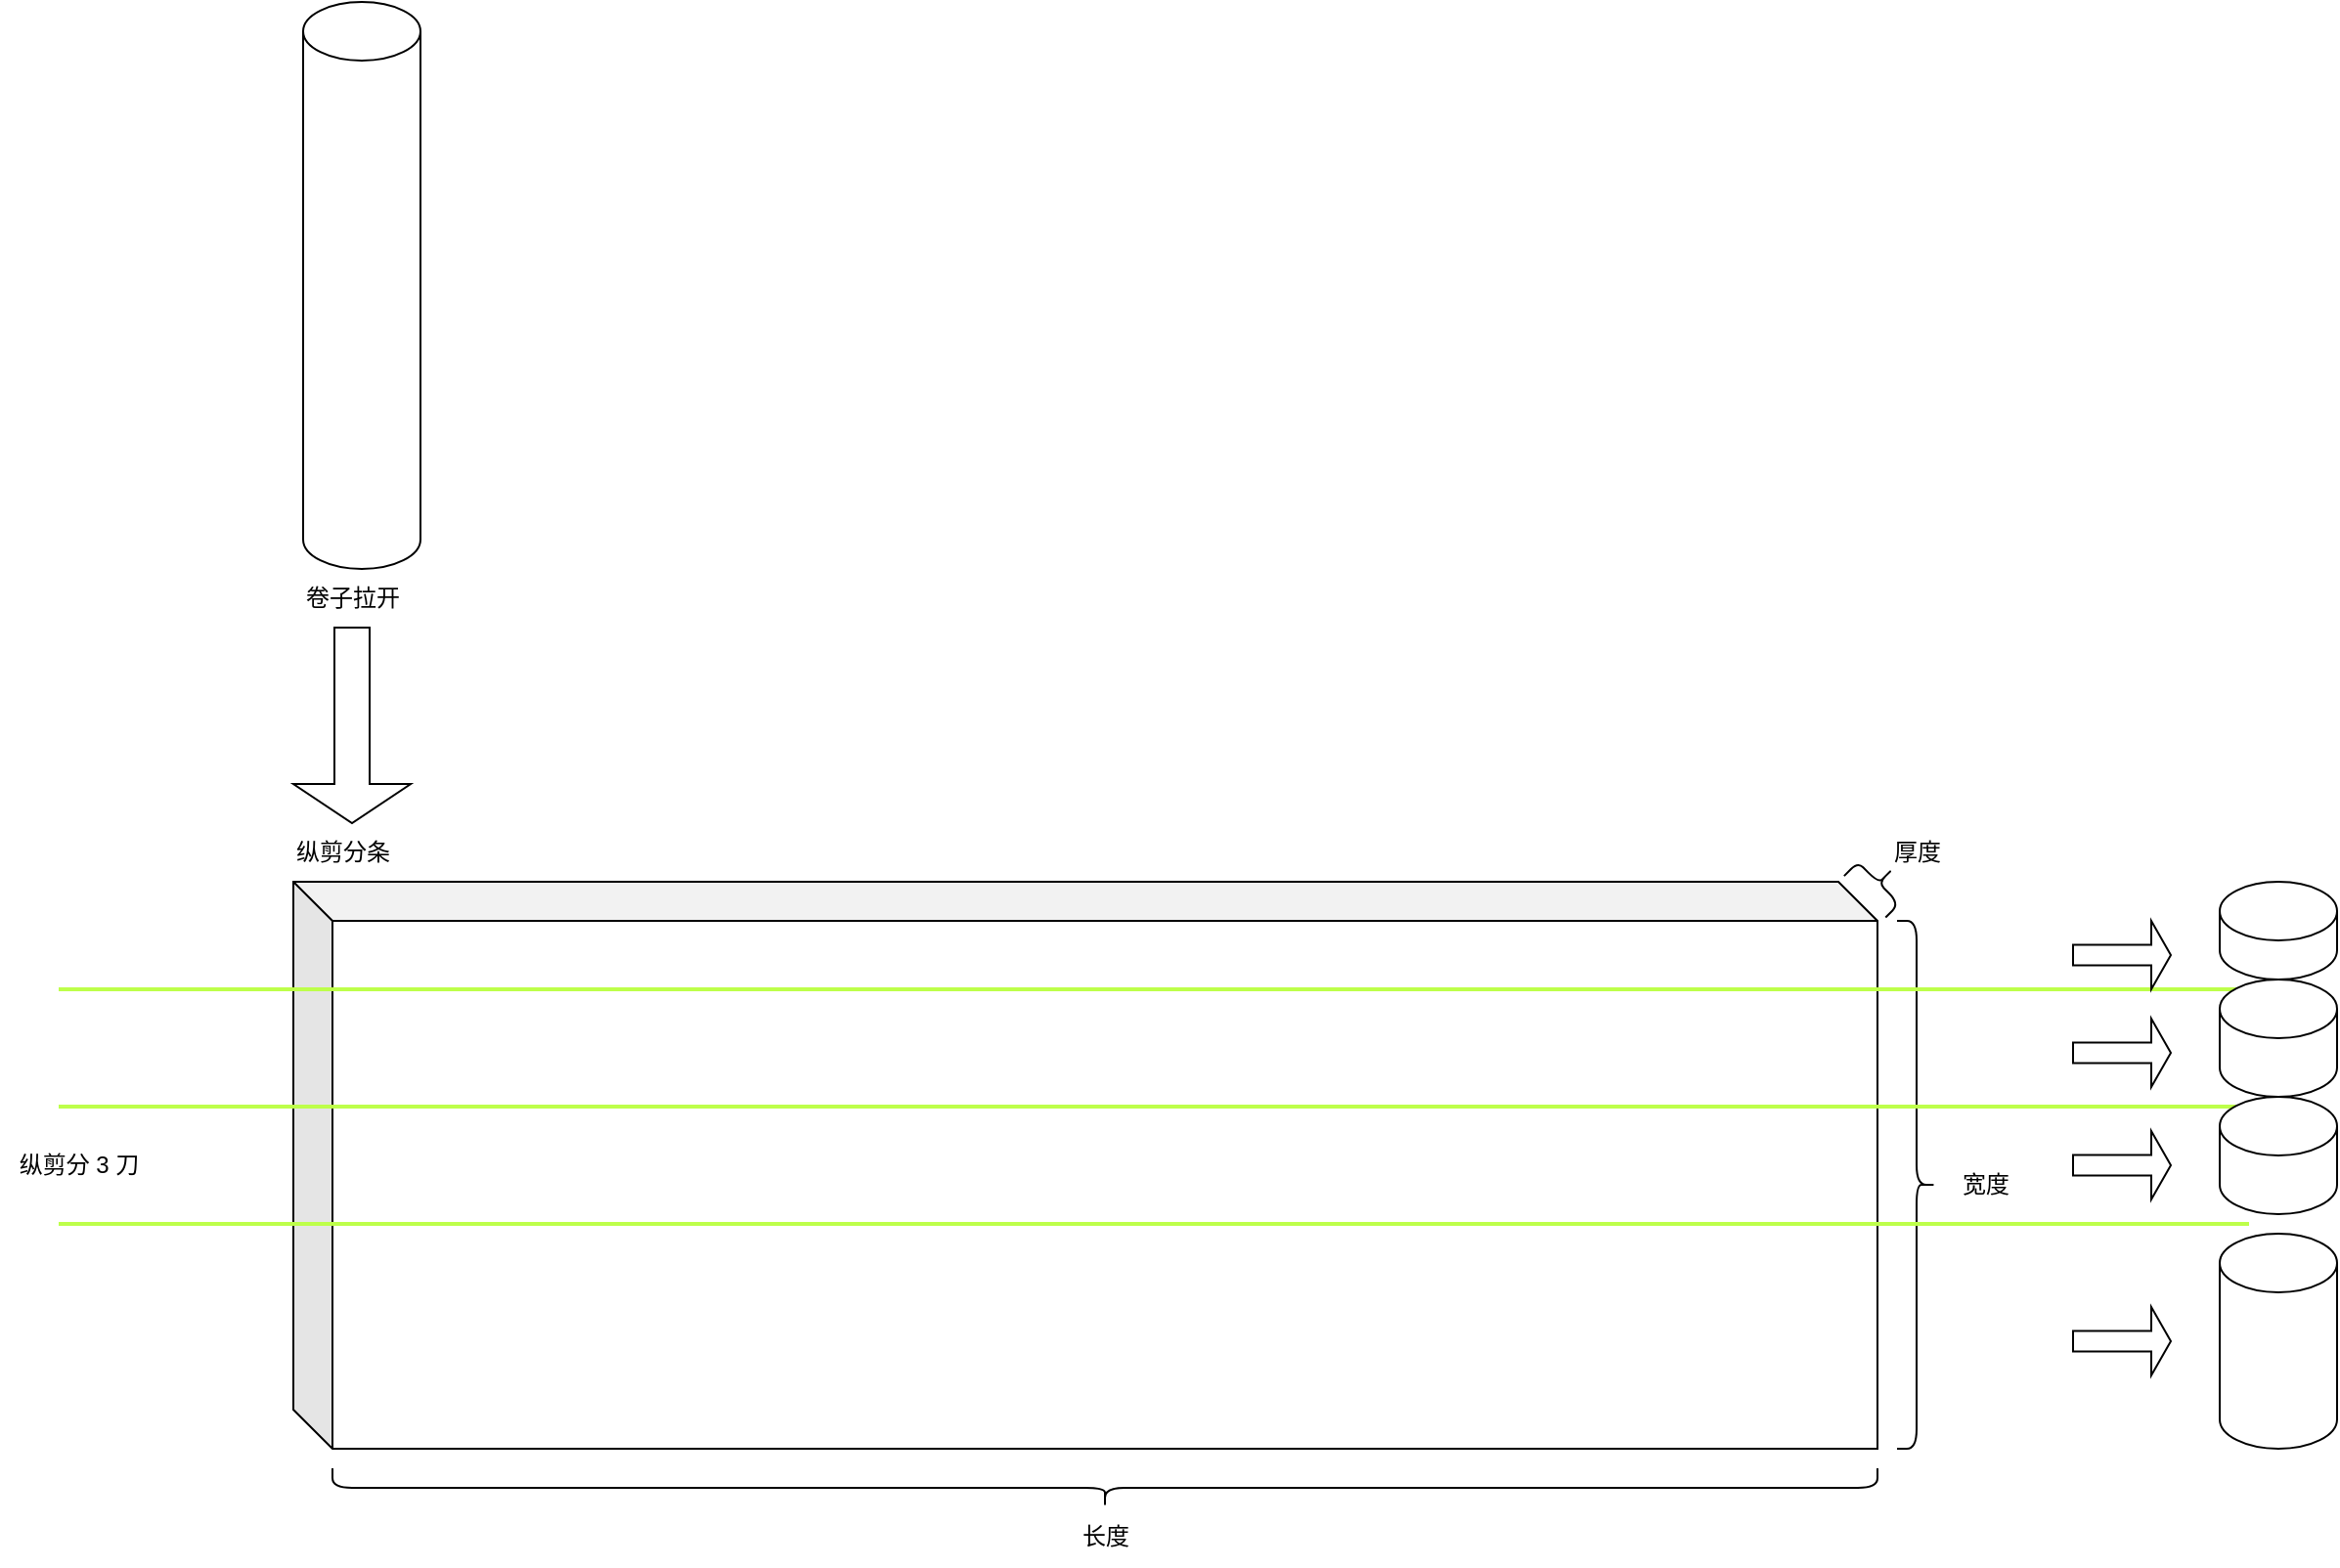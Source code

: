 <mxfile version="20.2.2" type="github">
  <diagram name="Page-1" id="74e2e168-ea6b-b213-b513-2b3c1d86103e">
    <mxGraphModel dx="1580" dy="4158" grid="1" gridSize="10" guides="1" tooltips="1" connect="1" arrows="1" fold="1" page="1" pageScale="1" pageWidth="4681" pageHeight="3300" background="none" math="0" shadow="0">
      <root>
        <mxCell id="0" />
        <mxCell id="1" parent="0" />
        <mxCell id="PzQg8VNB48l_u2SmiSGw-1" value="" style="shape=cube;whiteSpace=wrap;html=1;boundedLbl=1;backgroundOutline=1;darkOpacity=0.05;darkOpacity2=0.1;" vertex="1" parent="1">
          <mxGeometry x="290" y="240" width="810" height="290" as="geometry" />
        </mxCell>
        <mxCell id="PzQg8VNB48l_u2SmiSGw-2" value="" style="shape=curlyBracket;whiteSpace=wrap;html=1;rounded=1;flipH=1;" vertex="1" parent="1">
          <mxGeometry x="1110" y="260" width="20" height="270" as="geometry" />
        </mxCell>
        <mxCell id="PzQg8VNB48l_u2SmiSGw-3" value="宽度" style="text;html=1;align=center;verticalAlign=middle;resizable=0;points=[];autosize=1;strokeColor=none;fillColor=none;" vertex="1" parent="1">
          <mxGeometry x="1130" y="380" width="50" height="30" as="geometry" />
        </mxCell>
        <mxCell id="PzQg8VNB48l_u2SmiSGw-4" value="" style="shape=curlyBracket;whiteSpace=wrap;html=1;rounded=1;flipH=1;direction=north;" vertex="1" parent="1">
          <mxGeometry x="310" y="540" width="790" height="20" as="geometry" />
        </mxCell>
        <mxCell id="PzQg8VNB48l_u2SmiSGw-5" value="长度" style="text;html=1;align=center;verticalAlign=middle;resizable=0;points=[];autosize=1;strokeColor=none;fillColor=none;" vertex="1" parent="1">
          <mxGeometry x="680" y="560" width="50" height="30" as="geometry" />
        </mxCell>
        <mxCell id="PzQg8VNB48l_u2SmiSGw-6" value="" style="shape=curlyBracket;whiteSpace=wrap;html=1;rounded=1;rotation=135;" vertex="1" parent="1">
          <mxGeometry x="1090.61" y="225.61" width="20" height="30" as="geometry" />
        </mxCell>
        <mxCell id="PzQg8VNB48l_u2SmiSGw-7" value="厚度" style="text;html=1;align=center;verticalAlign=middle;resizable=0;points=[];autosize=1;strokeColor=none;fillColor=none;" vertex="1" parent="1">
          <mxGeometry x="1095" y="210" width="50" height="30" as="geometry" />
        </mxCell>
        <mxCell id="PzQg8VNB48l_u2SmiSGw-8" value="" style="line;strokeWidth=2;html=1;strokeColor=#BDFF4A;" vertex="1" parent="1">
          <mxGeometry x="170" y="290" width="1120" height="10" as="geometry" />
        </mxCell>
        <mxCell id="PzQg8VNB48l_u2SmiSGw-9" value="" style="line;strokeWidth=2;html=1;strokeColor=#BDFF4A;" vertex="1" parent="1">
          <mxGeometry x="170" y="350" width="1120" height="10" as="geometry" />
        </mxCell>
        <mxCell id="PzQg8VNB48l_u2SmiSGw-12" value="" style="line;strokeWidth=2;html=1;strokeColor=#BDFF4A;" vertex="1" parent="1">
          <mxGeometry x="170" y="410" width="1120" height="10" as="geometry" />
        </mxCell>
        <mxCell id="PzQg8VNB48l_u2SmiSGw-15" value="纵剪分 3 刀" style="text;html=1;align=center;verticalAlign=middle;resizable=0;points=[];autosize=1;strokeColor=none;fillColor=none;" vertex="1" parent="1">
          <mxGeometry x="140" y="370" width="80" height="30" as="geometry" />
        </mxCell>
        <mxCell id="PzQg8VNB48l_u2SmiSGw-19" value="" style="shape=singleArrow;direction=south;whiteSpace=wrap;html=1;strokeColor=#000000;" vertex="1" parent="1">
          <mxGeometry x="290" y="110" width="60" height="100" as="geometry" />
        </mxCell>
        <mxCell id="PzQg8VNB48l_u2SmiSGw-20" value="&lt;span style=&quot;&quot;&gt;卷子拉开&lt;/span&gt;" style="text;html=1;align=center;verticalAlign=middle;resizable=0;points=[];autosize=1;strokeColor=none;fillColor=none;" vertex="1" parent="1">
          <mxGeometry x="285" y="80" width="70" height="30" as="geometry" />
        </mxCell>
        <mxCell id="PzQg8VNB48l_u2SmiSGw-21" value="纵剪分条" style="text;html=1;align=center;verticalAlign=middle;resizable=0;points=[];autosize=1;strokeColor=none;fillColor=none;" vertex="1" parent="1">
          <mxGeometry x="280" y="210" width="70" height="30" as="geometry" />
        </mxCell>
        <mxCell id="PzQg8VNB48l_u2SmiSGw-22" value="" style="shape=cylinder3;whiteSpace=wrap;html=1;boundedLbl=1;backgroundOutline=1;size=15;strokeColor=#000000;" vertex="1" parent="1">
          <mxGeometry x="295" y="-210" width="60" height="290" as="geometry" />
        </mxCell>
        <mxCell id="PzQg8VNB48l_u2SmiSGw-23" value="" style="shape=cylinder3;whiteSpace=wrap;html=1;boundedLbl=1;backgroundOutline=1;size=15;strokeColor=#000000;" vertex="1" parent="1">
          <mxGeometry x="1275" y="240" width="60" height="50" as="geometry" />
        </mxCell>
        <mxCell id="PzQg8VNB48l_u2SmiSGw-24" value="" style="shape=cylinder3;whiteSpace=wrap;html=1;boundedLbl=1;backgroundOutline=1;size=15;strokeColor=#000000;" vertex="1" parent="1">
          <mxGeometry x="1275" y="290" width="60" height="60" as="geometry" />
        </mxCell>
        <mxCell id="PzQg8VNB48l_u2SmiSGw-25" value="" style="shape=cylinder3;whiteSpace=wrap;html=1;boundedLbl=1;backgroundOutline=1;size=15;strokeColor=#000000;" vertex="1" parent="1">
          <mxGeometry x="1275" y="350" width="60" height="60" as="geometry" />
        </mxCell>
        <mxCell id="PzQg8VNB48l_u2SmiSGw-26" value="" style="shape=cylinder3;whiteSpace=wrap;html=1;boundedLbl=1;backgroundOutline=1;size=15;strokeColor=#000000;" vertex="1" parent="1">
          <mxGeometry x="1275" y="420" width="60" height="110" as="geometry" />
        </mxCell>
        <mxCell id="PzQg8VNB48l_u2SmiSGw-27" value="" style="shape=singleArrow;direction=east;whiteSpace=wrap;html=1;strokeColor=#000000;" vertex="1" parent="1">
          <mxGeometry x="1200" y="260" width="50" height="35" as="geometry" />
        </mxCell>
        <mxCell id="PzQg8VNB48l_u2SmiSGw-28" value="" style="shape=singleArrow;direction=east;whiteSpace=wrap;html=1;strokeColor=#000000;" vertex="1" parent="1">
          <mxGeometry x="1200" y="310" width="50" height="35" as="geometry" />
        </mxCell>
        <mxCell id="PzQg8VNB48l_u2SmiSGw-29" value="" style="shape=singleArrow;direction=east;whiteSpace=wrap;html=1;strokeColor=#000000;" vertex="1" parent="1">
          <mxGeometry x="1200" y="367.5" width="50" height="35" as="geometry" />
        </mxCell>
        <mxCell id="PzQg8VNB48l_u2SmiSGw-30" value="" style="shape=singleArrow;direction=east;whiteSpace=wrap;html=1;strokeColor=#000000;" vertex="1" parent="1">
          <mxGeometry x="1200" y="457.5" width="50" height="35" as="geometry" />
        </mxCell>
      </root>
    </mxGraphModel>
  </diagram>
</mxfile>
